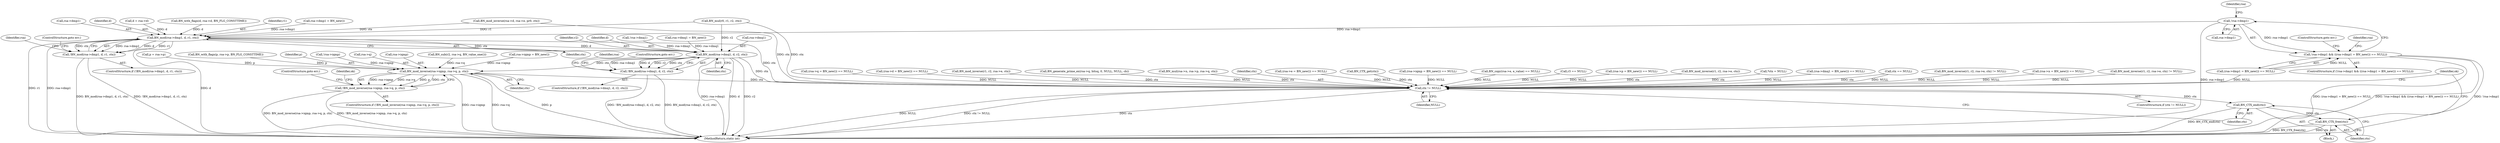digraph "0_openssl_349a41da1ad88ad87825414752a8ff5fdd6a6c3f@pointer" {
"1000293" [label="(Call,!rsa->dmp1)"];
"1000292" [label="(Call,!rsa->dmp1 && ((rsa->dmp1 = BN_new()) == NULL))"];
"1000618" [label="(Call,BN_mod(rsa->dmp1, d, r1, ctx))"];
"1000617" [label="(Call,!BN_mod(rsa->dmp1, d, r1, ctx))"];
"1000628" [label="(Call,BN_mod(rsa->dmq1, d, r2, ctx))"];
"1000627" [label="(Call,!BN_mod(rsa->dmq1, d, r2, ctx))"];
"1000662" [label="(Call,BN_mod_inverse(rsa->iqmp, rsa->q, p, ctx))"];
"1000661" [label="(Call,!BN_mod_inverse(rsa->iqmp, rsa->q, p, ctx))"];
"1000689" [label="(Call,ctx != NULL)"];
"1000693" [label="(Call,BN_CTX_end(ctx))"];
"1000695" [label="(Call,BN_CTX_free(ctx))"];
"1000283" [label="(Call,(rsa->q = BN_new()) == NULL)"];
"1000666" [label="(Call,rsa->q)"];
"1000241" [label="(Call,(rsa->d = BN_new()) == NULL)"];
"1000449" [label="(Call,BN_mod_inverse(r1, r2, rsa->e, ctx))"];
"1000622" [label="(Identifier,d)"];
"1000616" [label="(ControlStructure,if (!BN_mod(rsa->dmp1, d, r1, ctx)))"];
"1000693" [label="(Call,BN_CTX_end(ctx))"];
"1000611" [label="(Call,d = rsa->d)"];
"1000661" [label="(Call,!BN_mod_inverse(rsa->iqmp, rsa->q, p, ctx))"];
"1000663" [label="(Call,rsa->iqmp)"];
"1000617" [label="(Call,!BN_mod(rsa->dmp1, d, r1, ctx))"];
"1000640" [label="(Identifier,rsa)"];
"1000633" [label="(Identifier,r2)"];
"1000294" [label="(Call,rsa->dmp1)"];
"1000670" [label="(Identifier,ctx)"];
"1000698" [label="(Identifier,ok)"];
"1000418" [label="(Call,BN_generate_prime_ex(rsa->q, bitsq, 0, NULL, NULL, cb))"];
"1000545" [label="(Call,BN_sub(r2, rsa->q, BN_value_one()))"];
"1000522" [label="(Call,BN_mul(rsa->n, rsa->p, rsa->q, ctx))"];
"1000690" [label="(Identifier,ctx)"];
"1000255" [label="(Call,(rsa->e = BN_new()) == NULL)"];
"1000326" [label="(Call,rsa->iqmp = BN_new())"];
"1000292" [label="(Call,!rsa->dmp1 && ((rsa->dmp1 = BN_new()) == NULL))"];
"1000604" [label="(Call,BN_with_flags(d, rsa->d, BN_FLG_CONSTTIME))"];
"1000699" [label="(MethodReturn,static int)"];
"1000623" [label="(Identifier,r1)"];
"1000291" [label="(ControlStructure,if (!rsa->dmp1 && ((rsa->dmp1 = BN_new()) == NULL)))"];
"1000671" [label="(ControlStructure,goto err;)"];
"1000582" [label="(Call,BN_mod_inverse(rsa->d, rsa->e, pr0, ctx))"];
"1000298" [label="(Call,rsa->dmp1 = BN_new())"];
"1000673" [label="(Identifier,ok)"];
"1000629" [label="(Call,rsa->dmq1)"];
"1000202" [label="(Call,BN_CTX_get(ctx))"];
"1000554" [label="(Call,BN_mul(r0, r1, r2, ctx))"];
"1000325" [label="(Call,(rsa->iqmp = BN_new()) == NULL)"];
"1000334" [label="(Call,BN_copy(rsa->e, e_value) == NULL)"];
"1000634" [label="(Identifier,ctx)"];
"1000624" [label="(Identifier,ctx)"];
"1000304" [label="(ControlStructure,goto err;)"];
"1000632" [label="(Identifier,d)"];
"1000694" [label="(Identifier,ctx)"];
"1000205" [label="(Call,r3 == NULL)"];
"1000619" [label="(Call,rsa->dmp1)"];
"1000696" [label="(Identifier,ctx)"];
"1000655" [label="(Call,p = rsa->p)"];
"1000689" [label="(Call,ctx != NULL)"];
"1000269" [label="(Call,(rsa->p = BN_new()) == NULL)"];
"1000648" [label="(Call,BN_with_flags(p, rsa->p, BN_FLG_CONSTTIME))"];
"1000628" [label="(Call,BN_mod(rsa->dmq1, d, r2, ctx))"];
"1000307" [label="(Call,!rsa->dmq1)"];
"1000662" [label="(Call,BN_mod_inverse(rsa->iqmp, rsa->q, p, ctx))"];
"1000630" [label="(Identifier,rsa)"];
"1000660" [label="(ControlStructure,if (!BN_mod_inverse(rsa->iqmp, rsa->q, p, ctx)))"];
"1000618" [label="(Call,BN_mod(rsa->dmp1, d, r1, ctx))"];
"1000312" [label="(Call,rsa->dmq1 = BN_new())"];
"1000635" [label="(ControlStructure,goto err;)"];
"1000669" [label="(Identifier,p)"];
"1000321" [label="(Call,!rsa->iqmp)"];
"1000691" [label="(Identifier,NULL)"];
"1000369" [label="(Call,BN_mod_inverse(r1, r2, rsa->e, ctx))"];
"1000159" [label="(Call,*ctx = NULL)"];
"1000311" [label="(Call,(rsa->dmq1 = BN_new()) == NULL)"];
"1000182" [label="(Call,ctx == NULL)"];
"1000688" [label="(ControlStructure,if (ctx != NULL))"];
"1000368" [label="(Call,BN_mod_inverse(r1, r2, rsa->e, ctx) != NULL)"];
"1000297" [label="(Call,(rsa->dmp1 = BN_new()) == NULL)"];
"1000625" [label="(ControlStructure,goto err;)"];
"1000227" [label="(Call,(rsa->n = BN_new()) == NULL)"];
"1000692" [label="(Block,)"];
"1000627" [label="(Call,!BN_mod(rsa->dmq1, d, r2, ctx))"];
"1000300" [label="(Identifier,rsa)"];
"1000309" [label="(Identifier,rsa)"];
"1000293" [label="(Call,!rsa->dmp1)"];
"1000695" [label="(Call,BN_CTX_free(ctx))"];
"1000626" [label="(ControlStructure,if (!BN_mod(rsa->dmq1, d, r2, ctx)))"];
"1000448" [label="(Call,BN_mod_inverse(r1, r2, rsa->e, ctx) != NULL)"];
"1000293" -> "1000292"  [label="AST: "];
"1000293" -> "1000294"  [label="CFG: "];
"1000294" -> "1000293"  [label="AST: "];
"1000300" -> "1000293"  [label="CFG: "];
"1000292" -> "1000293"  [label="CFG: "];
"1000293" -> "1000699"  [label="DDG: rsa->dmp1"];
"1000293" -> "1000292"  [label="DDG: rsa->dmp1"];
"1000293" -> "1000618"  [label="DDG: rsa->dmp1"];
"1000292" -> "1000291"  [label="AST: "];
"1000292" -> "1000297"  [label="CFG: "];
"1000297" -> "1000292"  [label="AST: "];
"1000304" -> "1000292"  [label="CFG: "];
"1000309" -> "1000292"  [label="CFG: "];
"1000292" -> "1000699"  [label="DDG: !rsa->dmp1 && ((rsa->dmp1 = BN_new()) == NULL)"];
"1000292" -> "1000699"  [label="DDG: !rsa->dmp1"];
"1000292" -> "1000699"  [label="DDG: (rsa->dmp1 = BN_new()) == NULL"];
"1000297" -> "1000292"  [label="DDG: NULL"];
"1000618" -> "1000617"  [label="AST: "];
"1000618" -> "1000624"  [label="CFG: "];
"1000619" -> "1000618"  [label="AST: "];
"1000622" -> "1000618"  [label="AST: "];
"1000623" -> "1000618"  [label="AST: "];
"1000624" -> "1000618"  [label="AST: "];
"1000617" -> "1000618"  [label="CFG: "];
"1000618" -> "1000699"  [label="DDG: d"];
"1000618" -> "1000699"  [label="DDG: r1"];
"1000618" -> "1000699"  [label="DDG: rsa->dmp1"];
"1000618" -> "1000617"  [label="DDG: rsa->dmp1"];
"1000618" -> "1000617"  [label="DDG: d"];
"1000618" -> "1000617"  [label="DDG: r1"];
"1000618" -> "1000617"  [label="DDG: ctx"];
"1000298" -> "1000618"  [label="DDG: rsa->dmp1"];
"1000604" -> "1000618"  [label="DDG: d"];
"1000611" -> "1000618"  [label="DDG: d"];
"1000554" -> "1000618"  [label="DDG: r1"];
"1000582" -> "1000618"  [label="DDG: ctx"];
"1000618" -> "1000628"  [label="DDG: d"];
"1000618" -> "1000628"  [label="DDG: ctx"];
"1000618" -> "1000689"  [label="DDG: ctx"];
"1000617" -> "1000616"  [label="AST: "];
"1000625" -> "1000617"  [label="CFG: "];
"1000630" -> "1000617"  [label="CFG: "];
"1000617" -> "1000699"  [label="DDG: BN_mod(rsa->dmp1, d, r1, ctx)"];
"1000617" -> "1000699"  [label="DDG: !BN_mod(rsa->dmp1, d, r1, ctx)"];
"1000628" -> "1000627"  [label="AST: "];
"1000628" -> "1000634"  [label="CFG: "];
"1000629" -> "1000628"  [label="AST: "];
"1000632" -> "1000628"  [label="AST: "];
"1000633" -> "1000628"  [label="AST: "];
"1000634" -> "1000628"  [label="AST: "];
"1000627" -> "1000628"  [label="CFG: "];
"1000628" -> "1000699"  [label="DDG: rsa->dmq1"];
"1000628" -> "1000699"  [label="DDG: d"];
"1000628" -> "1000699"  [label="DDG: r2"];
"1000628" -> "1000627"  [label="DDG: rsa->dmq1"];
"1000628" -> "1000627"  [label="DDG: d"];
"1000628" -> "1000627"  [label="DDG: r2"];
"1000628" -> "1000627"  [label="DDG: ctx"];
"1000312" -> "1000628"  [label="DDG: rsa->dmq1"];
"1000307" -> "1000628"  [label="DDG: rsa->dmq1"];
"1000554" -> "1000628"  [label="DDG: r2"];
"1000628" -> "1000662"  [label="DDG: ctx"];
"1000628" -> "1000689"  [label="DDG: ctx"];
"1000627" -> "1000626"  [label="AST: "];
"1000635" -> "1000627"  [label="CFG: "];
"1000640" -> "1000627"  [label="CFG: "];
"1000627" -> "1000699"  [label="DDG: !BN_mod(rsa->dmq1, d, r2, ctx)"];
"1000627" -> "1000699"  [label="DDG: BN_mod(rsa->dmq1, d, r2, ctx)"];
"1000662" -> "1000661"  [label="AST: "];
"1000662" -> "1000670"  [label="CFG: "];
"1000663" -> "1000662"  [label="AST: "];
"1000666" -> "1000662"  [label="AST: "];
"1000669" -> "1000662"  [label="AST: "];
"1000670" -> "1000662"  [label="AST: "];
"1000661" -> "1000662"  [label="CFG: "];
"1000662" -> "1000699"  [label="DDG: rsa->iqmp"];
"1000662" -> "1000699"  [label="DDG: rsa->q"];
"1000662" -> "1000699"  [label="DDG: p"];
"1000662" -> "1000661"  [label="DDG: rsa->iqmp"];
"1000662" -> "1000661"  [label="DDG: rsa->q"];
"1000662" -> "1000661"  [label="DDG: p"];
"1000662" -> "1000661"  [label="DDG: ctx"];
"1000321" -> "1000662"  [label="DDG: rsa->iqmp"];
"1000326" -> "1000662"  [label="DDG: rsa->iqmp"];
"1000545" -> "1000662"  [label="DDG: rsa->q"];
"1000655" -> "1000662"  [label="DDG: p"];
"1000648" -> "1000662"  [label="DDG: p"];
"1000662" -> "1000689"  [label="DDG: ctx"];
"1000661" -> "1000660"  [label="AST: "];
"1000671" -> "1000661"  [label="CFG: "];
"1000673" -> "1000661"  [label="CFG: "];
"1000661" -> "1000699"  [label="DDG: !BN_mod_inverse(rsa->iqmp, rsa->q, p, ctx)"];
"1000661" -> "1000699"  [label="DDG: BN_mod_inverse(rsa->iqmp, rsa->q, p, ctx)"];
"1000689" -> "1000688"  [label="AST: "];
"1000689" -> "1000691"  [label="CFG: "];
"1000690" -> "1000689"  [label="AST: "];
"1000691" -> "1000689"  [label="AST: "];
"1000694" -> "1000689"  [label="CFG: "];
"1000698" -> "1000689"  [label="CFG: "];
"1000689" -> "1000699"  [label="DDG: ctx != NULL"];
"1000689" -> "1000699"  [label="DDG: ctx"];
"1000689" -> "1000699"  [label="DDG: NULL"];
"1000449" -> "1000689"  [label="DDG: ctx"];
"1000369" -> "1000689"  [label="DDG: ctx"];
"1000582" -> "1000689"  [label="DDG: ctx"];
"1000159" -> "1000689"  [label="DDG: ctx"];
"1000202" -> "1000689"  [label="DDG: ctx"];
"1000182" -> "1000689"  [label="DDG: ctx"];
"1000182" -> "1000689"  [label="DDG: NULL"];
"1000554" -> "1000689"  [label="DDG: ctx"];
"1000522" -> "1000689"  [label="DDG: ctx"];
"1000297" -> "1000689"  [label="DDG: NULL"];
"1000283" -> "1000689"  [label="DDG: NULL"];
"1000418" -> "1000689"  [label="DDG: NULL"];
"1000334" -> "1000689"  [label="DDG: NULL"];
"1000255" -> "1000689"  [label="DDG: NULL"];
"1000311" -> "1000689"  [label="DDG: NULL"];
"1000368" -> "1000689"  [label="DDG: NULL"];
"1000325" -> "1000689"  [label="DDG: NULL"];
"1000269" -> "1000689"  [label="DDG: NULL"];
"1000227" -> "1000689"  [label="DDG: NULL"];
"1000205" -> "1000689"  [label="DDG: NULL"];
"1000448" -> "1000689"  [label="DDG: NULL"];
"1000241" -> "1000689"  [label="DDG: NULL"];
"1000689" -> "1000693"  [label="DDG: ctx"];
"1000693" -> "1000692"  [label="AST: "];
"1000693" -> "1000694"  [label="CFG: "];
"1000694" -> "1000693"  [label="AST: "];
"1000696" -> "1000693"  [label="CFG: "];
"1000693" -> "1000699"  [label="DDG: BN_CTX_end(ctx)"];
"1000693" -> "1000695"  [label="DDG: ctx"];
"1000695" -> "1000692"  [label="AST: "];
"1000695" -> "1000696"  [label="CFG: "];
"1000696" -> "1000695"  [label="AST: "];
"1000698" -> "1000695"  [label="CFG: "];
"1000695" -> "1000699"  [label="DDG: BN_CTX_free(ctx)"];
"1000695" -> "1000699"  [label="DDG: ctx"];
}
